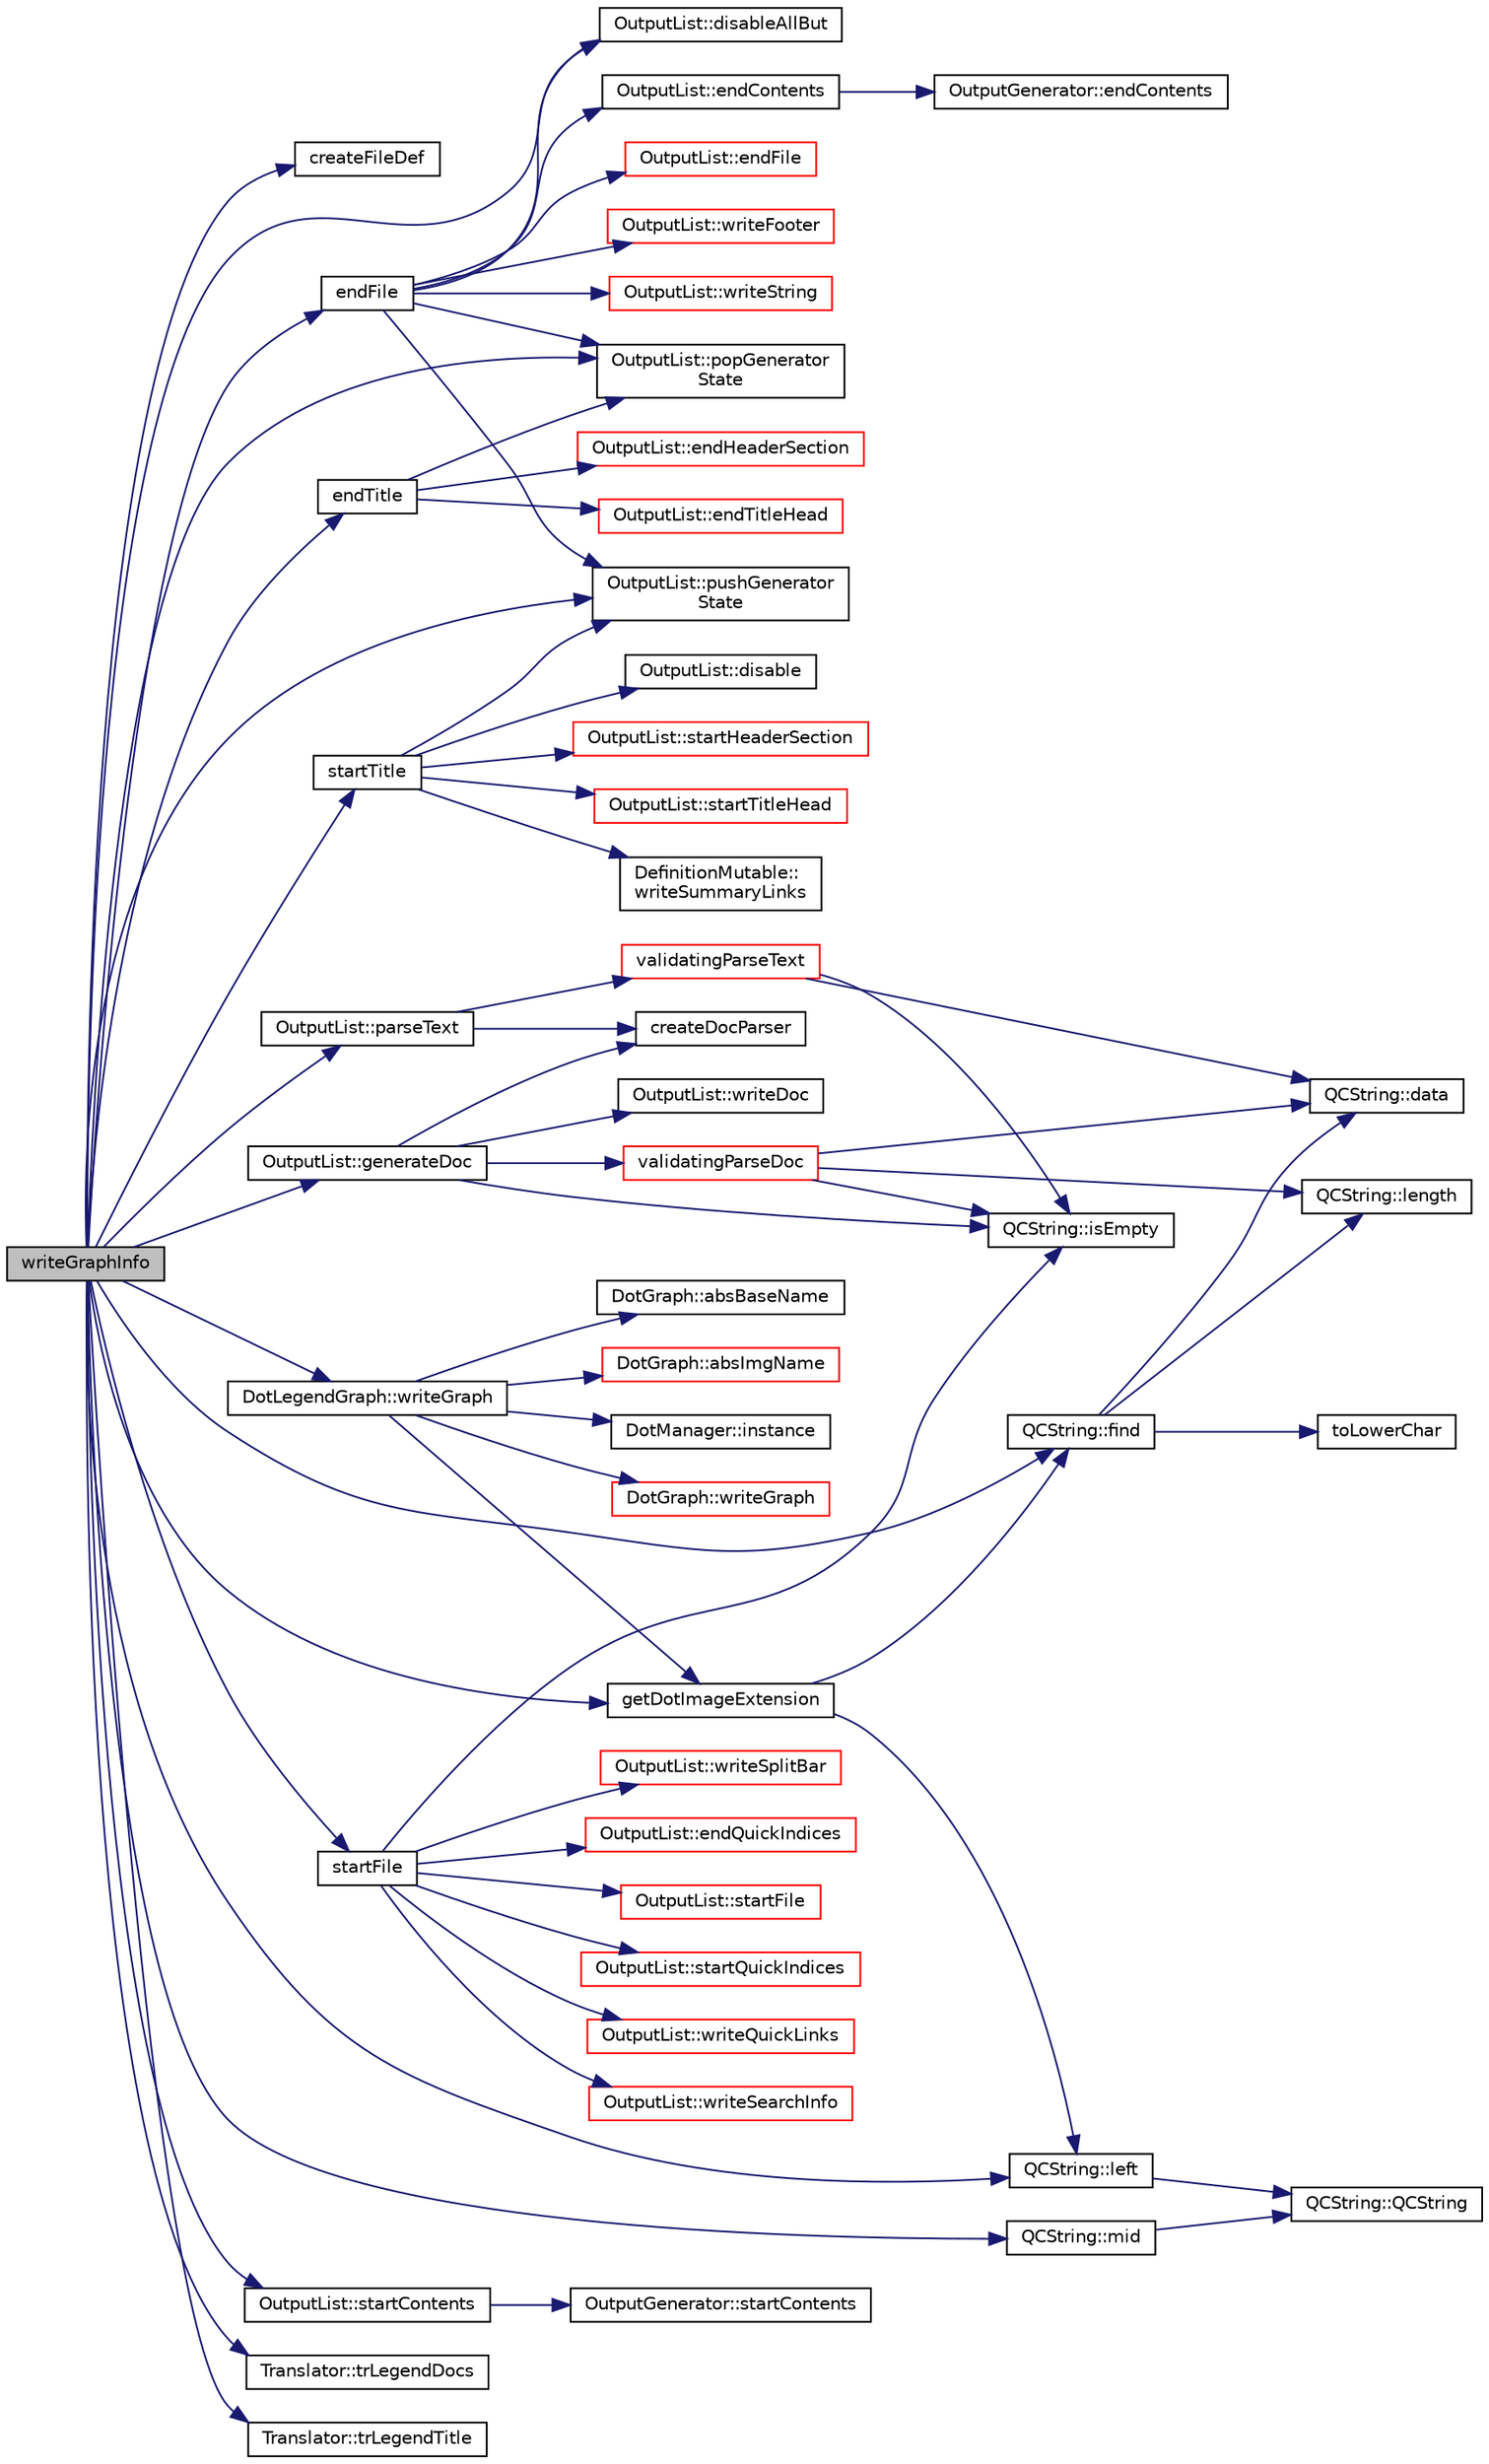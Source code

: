 digraph "writeGraphInfo"
{
 // LATEX_PDF_SIZE
  edge [fontname="Helvetica",fontsize="10",labelfontname="Helvetica",labelfontsize="10"];
  node [fontname="Helvetica",fontsize="10",shape=record];
  rankdir="LR";
  Node1 [label="writeGraphInfo",height=0.2,width=0.4,color="black", fillcolor="grey75", style="filled", fontcolor="black",tooltip=" "];
  Node1 -> Node2 [color="midnightblue",fontsize="10",style="solid",fontname="Helvetica"];
  Node2 [label="createFileDef",height=0.2,width=0.4,color="black", fillcolor="white", style="filled",URL="$filedef_8cpp.html#a675a84b33ba43ee6611d0cc47467b846",tooltip=" "];
  Node1 -> Node3 [color="midnightblue",fontsize="10",style="solid",fontname="Helvetica"];
  Node3 [label="OutputList::disableAllBut",height=0.2,width=0.4,color="black", fillcolor="white", style="filled",URL="$classOutputList.html#a73f9be626eea01f1ccd1b446dcf2c003",tooltip=" "];
  Node1 -> Node4 [color="midnightblue",fontsize="10",style="solid",fontname="Helvetica"];
  Node4 [label="endFile",height=0.2,width=0.4,color="black", fillcolor="white", style="filled",URL="$index_8cpp.html#a0f65138605aced4e557cefaebba93625",tooltip=" "];
  Node4 -> Node3 [color="midnightblue",fontsize="10",style="solid",fontname="Helvetica"];
  Node4 -> Node5 [color="midnightblue",fontsize="10",style="solid",fontname="Helvetica"];
  Node5 [label="OutputList::endContents",height=0.2,width=0.4,color="black", fillcolor="white", style="filled",URL="$classOutputList.html#a317bae5a753eac709cf776b2ec2fb732",tooltip=" "];
  Node5 -> Node6 [color="midnightblue",fontsize="10",style="solid",fontname="Helvetica"];
  Node6 [label="OutputGenerator::endContents",height=0.2,width=0.4,color="black", fillcolor="white", style="filled",URL="$classOutputGenerator.html#a62d0b8915ba8cbae0e0703794bcae68a",tooltip=" "];
  Node4 -> Node7 [color="midnightblue",fontsize="10",style="solid",fontname="Helvetica"];
  Node7 [label="OutputList::endFile",height=0.2,width=0.4,color="red", fillcolor="white", style="filled",URL="$classOutputList.html#a5b0f833d3150110151ae6a095a8549a5",tooltip=" "];
  Node4 -> Node9 [color="midnightblue",fontsize="10",style="solid",fontname="Helvetica"];
  Node9 [label="OutputList::popGenerator\lState",height=0.2,width=0.4,color="black", fillcolor="white", style="filled",URL="$classOutputList.html#a94eb1af2ea07425ef1faa539d24adcf8",tooltip=" "];
  Node4 -> Node10 [color="midnightblue",fontsize="10",style="solid",fontname="Helvetica"];
  Node10 [label="OutputList::pushGenerator\lState",height=0.2,width=0.4,color="black", fillcolor="white", style="filled",URL="$classOutputList.html#a885957a64f7d87aefb663c4ec903188f",tooltip=" "];
  Node4 -> Node11 [color="midnightblue",fontsize="10",style="solid",fontname="Helvetica"];
  Node11 [label="OutputList::writeFooter",height=0.2,width=0.4,color="red", fillcolor="white", style="filled",URL="$classOutputList.html#accf02a25e4bb1593eabc248373f08dd0",tooltip=" "];
  Node4 -> Node13 [color="midnightblue",fontsize="10",style="solid",fontname="Helvetica"];
  Node13 [label="OutputList::writeString",height=0.2,width=0.4,color="red", fillcolor="white", style="filled",URL="$classOutputList.html#a07cac8a8981da35314f77d8f3edb7f76",tooltip=" "];
  Node1 -> Node15 [color="midnightblue",fontsize="10",style="solid",fontname="Helvetica"];
  Node15 [label="endTitle",height=0.2,width=0.4,color="black", fillcolor="white", style="filled",URL="$index_8cpp.html#a289057be7abaa91df92db8ac5160aa79",tooltip=" "];
  Node15 -> Node16 [color="midnightblue",fontsize="10",style="solid",fontname="Helvetica"];
  Node16 [label="OutputList::endHeaderSection",height=0.2,width=0.4,color="red", fillcolor="white", style="filled",URL="$classOutputList.html#a327fd876b42a81d55c668042dc3104d7",tooltip=" "];
  Node15 -> Node18 [color="midnightblue",fontsize="10",style="solid",fontname="Helvetica"];
  Node18 [label="OutputList::endTitleHead",height=0.2,width=0.4,color="red", fillcolor="white", style="filled",URL="$classOutputList.html#a0d24b8d36374b773ce723e4b3ae650e7",tooltip=" "];
  Node15 -> Node9 [color="midnightblue",fontsize="10",style="solid",fontname="Helvetica"];
  Node1 -> Node20 [color="midnightblue",fontsize="10",style="solid",fontname="Helvetica"];
  Node20 [label="QCString::find",height=0.2,width=0.4,color="black", fillcolor="white", style="filled",URL="$classQCString.html#a0182ece6b76dad6475dafb53e2faaf10",tooltip=" "];
  Node20 -> Node21 [color="midnightblue",fontsize="10",style="solid",fontname="Helvetica"];
  Node21 [label="QCString::data",height=0.2,width=0.4,color="black", fillcolor="white", style="filled",URL="$classQCString.html#ac3aa3ac1a1c36d3305eba22a2eb0d098",tooltip=" "];
  Node20 -> Node22 [color="midnightblue",fontsize="10",style="solid",fontname="Helvetica"];
  Node22 [label="QCString::length",height=0.2,width=0.4,color="black", fillcolor="white", style="filled",URL="$classQCString.html#ac52596733e9110b778019946d73fb268",tooltip=" "];
  Node20 -> Node23 [color="midnightblue",fontsize="10",style="solid",fontname="Helvetica"];
  Node23 [label="toLowerChar",height=0.2,width=0.4,color="black", fillcolor="white", style="filled",URL="$qcstring_8cpp.html#a4e545641f98651d4fb8299b407721f9b",tooltip=" "];
  Node1 -> Node24 [color="midnightblue",fontsize="10",style="solid",fontname="Helvetica"];
  Node24 [label="OutputList::generateDoc",height=0.2,width=0.4,color="black", fillcolor="white", style="filled",URL="$classOutputList.html#a877c62aba09007547061b82a62e8c6dd",tooltip=" "];
  Node24 -> Node25 [color="midnightblue",fontsize="10",style="solid",fontname="Helvetica"];
  Node25 [label="createDocParser",height=0.2,width=0.4,color="black", fillcolor="white", style="filled",URL="$docparser_8cpp.html#a00e008a1b49a5878df53ac31ac3e354d",tooltip=" "];
  Node24 -> Node26 [color="midnightblue",fontsize="10",style="solid",fontname="Helvetica"];
  Node26 [label="QCString::isEmpty",height=0.2,width=0.4,color="black", fillcolor="white", style="filled",URL="$classQCString.html#a621c4090d69ad7d05ef8e5234376c3d8",tooltip=" "];
  Node24 -> Node27 [color="midnightblue",fontsize="10",style="solid",fontname="Helvetica"];
  Node27 [label="validatingParseDoc",height=0.2,width=0.4,color="red", fillcolor="white", style="filled",URL="$docparser_8cpp.html#aadebaff733b962f5415b0c5d74afbd00",tooltip=" "];
  Node27 -> Node21 [color="midnightblue",fontsize="10",style="solid",fontname="Helvetica"];
  Node27 -> Node26 [color="midnightblue",fontsize="10",style="solid",fontname="Helvetica"];
  Node27 -> Node22 [color="midnightblue",fontsize="10",style="solid",fontname="Helvetica"];
  Node24 -> Node135 [color="midnightblue",fontsize="10",style="solid",fontname="Helvetica"];
  Node135 [label="OutputList::writeDoc",height=0.2,width=0.4,color="black", fillcolor="white", style="filled",URL="$classOutputList.html#abee937cc2cd0386cf76c69a9b5d04de8",tooltip=" "];
  Node1 -> Node136 [color="midnightblue",fontsize="10",style="solid",fontname="Helvetica"];
  Node136 [label="getDotImageExtension",height=0.2,width=0.4,color="black", fillcolor="white", style="filled",URL="$util_8cpp.html#ab1cc08326518f249ccae693a16f6a10d",tooltip=" "];
  Node136 -> Node20 [color="midnightblue",fontsize="10",style="solid",fontname="Helvetica"];
  Node136 -> Node41 [color="midnightblue",fontsize="10",style="solid",fontname="Helvetica"];
  Node41 [label="QCString::left",height=0.2,width=0.4,color="black", fillcolor="white", style="filled",URL="$classQCString.html#aecf8b66312c4e97333219cc344c11a4f",tooltip=" "];
  Node41 -> Node42 [color="midnightblue",fontsize="10",style="solid",fontname="Helvetica"];
  Node42 [label="QCString::QCString",height=0.2,width=0.4,color="black", fillcolor="white", style="filled",URL="$classQCString.html#ad691e1087cc03e14e00d1147ae0ecab7",tooltip=" "];
  Node1 -> Node41 [color="midnightblue",fontsize="10",style="solid",fontname="Helvetica"];
  Node1 -> Node43 [color="midnightblue",fontsize="10",style="solid",fontname="Helvetica"];
  Node43 [label="QCString::mid",height=0.2,width=0.4,color="black", fillcolor="white", style="filled",URL="$classQCString.html#a27136caf9c0bc4daca574cda6f113551",tooltip=" "];
  Node43 -> Node42 [color="midnightblue",fontsize="10",style="solid",fontname="Helvetica"];
  Node1 -> Node137 [color="midnightblue",fontsize="10",style="solid",fontname="Helvetica"];
  Node137 [label="OutputList::parseText",height=0.2,width=0.4,color="black", fillcolor="white", style="filled",URL="$classOutputList.html#adfdcf2ba925f05be8beb8cf43deb168a",tooltip=" "];
  Node137 -> Node25 [color="midnightblue",fontsize="10",style="solid",fontname="Helvetica"];
  Node137 -> Node138 [color="midnightblue",fontsize="10",style="solid",fontname="Helvetica"];
  Node138 [label="validatingParseText",height=0.2,width=0.4,color="red", fillcolor="white", style="filled",URL="$docparser_8cpp.html#addfb341b6f73a94030c64eb1ce59351d",tooltip=" "];
  Node138 -> Node21 [color="midnightblue",fontsize="10",style="solid",fontname="Helvetica"];
  Node138 -> Node26 [color="midnightblue",fontsize="10",style="solid",fontname="Helvetica"];
  Node1 -> Node9 [color="midnightblue",fontsize="10",style="solid",fontname="Helvetica"];
  Node1 -> Node10 [color="midnightblue",fontsize="10",style="solid",fontname="Helvetica"];
  Node1 -> Node144 [color="midnightblue",fontsize="10",style="solid",fontname="Helvetica"];
  Node144 [label="OutputList::startContents",height=0.2,width=0.4,color="black", fillcolor="white", style="filled",URL="$classOutputList.html#ac891ad4a7081e1ab9d42a637596111db",tooltip=" "];
  Node144 -> Node145 [color="midnightblue",fontsize="10",style="solid",fontname="Helvetica"];
  Node145 [label="OutputGenerator::startContents",height=0.2,width=0.4,color="black", fillcolor="white", style="filled",URL="$classOutputGenerator.html#a21231e6bba1594e5327e8e150e39355c",tooltip=" "];
  Node1 -> Node146 [color="midnightblue",fontsize="10",style="solid",fontname="Helvetica"];
  Node146 [label="startFile",height=0.2,width=0.4,color="black", fillcolor="white", style="filled",URL="$index_8cpp.html#a2aa525be67f0dfb3cad594d950dd8b32",tooltip=" "];
  Node146 -> Node147 [color="midnightblue",fontsize="10",style="solid",fontname="Helvetica"];
  Node147 [label="OutputList::endQuickIndices",height=0.2,width=0.4,color="red", fillcolor="white", style="filled",URL="$classOutputList.html#ab1da800b31634af3c518bfa8c0b8323b",tooltip=" "];
  Node146 -> Node26 [color="midnightblue",fontsize="10",style="solid",fontname="Helvetica"];
  Node146 -> Node149 [color="midnightblue",fontsize="10",style="solid",fontname="Helvetica"];
  Node149 [label="OutputList::startFile",height=0.2,width=0.4,color="red", fillcolor="white", style="filled",URL="$classOutputList.html#a039bad7958749fee71e01cd8d1196dd6",tooltip=" "];
  Node146 -> Node151 [color="midnightblue",fontsize="10",style="solid",fontname="Helvetica"];
  Node151 [label="OutputList::startQuickIndices",height=0.2,width=0.4,color="red", fillcolor="white", style="filled",URL="$classOutputList.html#a74849c1452e8884292ed85bf7c22f2bc",tooltip=" "];
  Node146 -> Node153 [color="midnightblue",fontsize="10",style="solid",fontname="Helvetica"];
  Node153 [label="OutputList::writeQuickLinks",height=0.2,width=0.4,color="red", fillcolor="white", style="filled",URL="$classOutputList.html#a659a8933c37116e3ab9765167ceb075a",tooltip=" "];
  Node146 -> Node155 [color="midnightblue",fontsize="10",style="solid",fontname="Helvetica"];
  Node155 [label="OutputList::writeSearchInfo",height=0.2,width=0.4,color="red", fillcolor="white", style="filled",URL="$classOutputList.html#a0b776a7ac371d841b15862b074ddd97f",tooltip=" "];
  Node146 -> Node157 [color="midnightblue",fontsize="10",style="solid",fontname="Helvetica"];
  Node157 [label="OutputList::writeSplitBar",height=0.2,width=0.4,color="red", fillcolor="white", style="filled",URL="$classOutputList.html#a273fd8da2ee6aaa96508979a57ad1b9f",tooltip=" "];
  Node1 -> Node159 [color="midnightblue",fontsize="10",style="solid",fontname="Helvetica"];
  Node159 [label="startTitle",height=0.2,width=0.4,color="black", fillcolor="white", style="filled",URL="$index_8cpp.html#a0ba684cbe3b0eb9eec5629f9618f06e4",tooltip=" "];
  Node159 -> Node160 [color="midnightblue",fontsize="10",style="solid",fontname="Helvetica"];
  Node160 [label="OutputList::disable",height=0.2,width=0.4,color="black", fillcolor="white", style="filled",URL="$classOutputList.html#a22f8c17b8c14518aa55f8af3c2abab0f",tooltip=" "];
  Node159 -> Node10 [color="midnightblue",fontsize="10",style="solid",fontname="Helvetica"];
  Node159 -> Node161 [color="midnightblue",fontsize="10",style="solid",fontname="Helvetica"];
  Node161 [label="OutputList::startHeaderSection",height=0.2,width=0.4,color="red", fillcolor="white", style="filled",URL="$classOutputList.html#a545dcbbbcdf8aac24e32df2abe0ea22d",tooltip=" "];
  Node159 -> Node163 [color="midnightblue",fontsize="10",style="solid",fontname="Helvetica"];
  Node163 [label="OutputList::startTitleHead",height=0.2,width=0.4,color="red", fillcolor="white", style="filled",URL="$classOutputList.html#a218206d83bfa847f783bf2d2346caac6",tooltip=" "];
  Node159 -> Node165 [color="midnightblue",fontsize="10",style="solid",fontname="Helvetica"];
  Node165 [label="DefinitionMutable::\lwriteSummaryLinks",height=0.2,width=0.4,color="black", fillcolor="white", style="filled",URL="$classDefinitionMutable.html#a62634de56f13bd4bd8e90707368fc8d7",tooltip=" "];
  Node1 -> Node166 [color="midnightblue",fontsize="10",style="solid",fontname="Helvetica"];
  Node166 [label="Translator::trLegendDocs",height=0.2,width=0.4,color="black", fillcolor="white", style="filled",URL="$classTranslator.html#a897f4914e877c88c5970c71099d22fdb",tooltip=" "];
  Node1 -> Node167 [color="midnightblue",fontsize="10",style="solid",fontname="Helvetica"];
  Node167 [label="Translator::trLegendTitle",height=0.2,width=0.4,color="black", fillcolor="white", style="filled",URL="$classTranslator.html#add6f65cea99a2aaffd476604277bda13",tooltip=" "];
  Node1 -> Node168 [color="midnightblue",fontsize="10",style="solid",fontname="Helvetica"];
  Node168 [label="DotLegendGraph::writeGraph",height=0.2,width=0.4,color="black", fillcolor="white", style="filled",URL="$classDotLegendGraph.html#a3c9836cd65db658dbf7eb0c6ecf7b40c",tooltip=" "];
  Node168 -> Node169 [color="midnightblue",fontsize="10",style="solid",fontname="Helvetica"];
  Node169 [label="DotGraph::absBaseName",height=0.2,width=0.4,color="black", fillcolor="white", style="filled",URL="$classDotGraph.html#a00a105210cfc45c863c9cdc3ffbf846b",tooltip=" "];
  Node168 -> Node170 [color="midnightblue",fontsize="10",style="solid",fontname="Helvetica"];
  Node170 [label="DotGraph::absImgName",height=0.2,width=0.4,color="red", fillcolor="white", style="filled",URL="$classDotGraph.html#a241721d514fbcc695b83683c2be89018",tooltip=" "];
  Node168 -> Node136 [color="midnightblue",fontsize="10",style="solid",fontname="Helvetica"];
  Node168 -> Node172 [color="midnightblue",fontsize="10",style="solid",fontname="Helvetica"];
  Node172 [label="DotManager::instance",height=0.2,width=0.4,color="black", fillcolor="white", style="filled",URL="$classDotManager.html#af6eb5ac505738992f7440e4a5948997f",tooltip=" "];
  Node168 -> Node173 [color="midnightblue",fontsize="10",style="solid",fontname="Helvetica"];
  Node173 [label="DotGraph::writeGraph",height=0.2,width=0.4,color="red", fillcolor="white", style="filled",URL="$classDotGraph.html#ae6cbbb6ad88d59dec93692d8c6f70a07",tooltip=" "];
}
